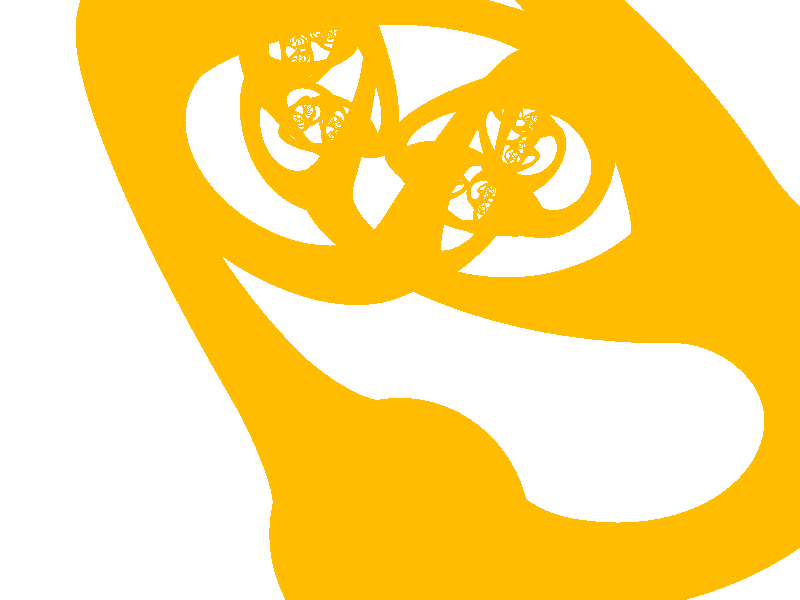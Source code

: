 #include "colors.inc"
#include "textures.inc"
#include "transforms.inc"

#if(clock_on =1)
#declare Clock = clock;
#else
#declare Clock = 0.8;
#end

#declare TargetPos = <-0.33,3.35,0>;

#macro Step(A,B)
  max(0,min(1,(Clock-A)/(B-A)))
#end
#macro SmoothStep(A,B)
  #local T = Step(A,B);
  (T*T*(3-2*T))
#end

#declare CameraPos = TargetPos + 
      <2-5*SmoothStep(0.1,0.3)+8.0*SmoothStep(0.5,0.7)-4*SmoothStep(0.7,0.95),4,-4>  
    * exp(-3.0*(SmoothStep(0.1,0.6)-SmoothStep(0.6,0.9))) ;


camera {
  location CameraPos
  // right x*1280/720 
  look_at <0,2.5,0>
  angle 55
} 

#declare MaxLevel = 8*Step(0,0.8) - 2*Step(0.85,1.0);
#declare MaxLevelF = MaxLevel-floor(MaxLevel);

/*
camera {
  location <0,-0.8,-10>
  look_at -y*0.8
  angle 40
}
*/

// Create an infinite sphere around scene and allow any pigment on it
sky_sphere {
  pigment {
    gradient y
    color_map { [0.0 color rgb <0.7,0.7,1.0>] [1.0 color blue 0.5] }
  }
}



light_source{
  <0.5,10,-4> White
  area_light 0.1*x,0.1*y,4,4
}



// light_source{<-3,10,-3> White}
// light_source{TargetPos White shadowless}

light_source { #local T = 0.1; CameraPos*(1-T)+TargetPos*T White shadowless }
plane {y,-.9 pigment {White}}

#declare Sqrt_3 = sqrt(3);

#macro Crv(C,T)
  #local IT = 1-T;
  #local P01 = IT*C[0]+T*C[1];
  #local P12 = IT*C[1]+T*C[2];
  #local P23 = IT*C[2]+T*C[3];
  #local P012 = IT*P01+T*P12;
  #local P123 = IT*P12+T*P23;
  (IT*P012+T*P123)  
#end

#declare H_A = 3.5;
#declare H_C = 1.95+0.10;
#declare H_S = 0.45;


#declare H_F = -ln(H_S);
#declare H_B = H_A*H_S*0.75;
#declare H_A0 = H_C/sqrt(3);

#macro MakeCrv(P,E0,E1,S)
  #local C = array[4];
  #local C[0] = P;
  #local C[1] = P + S*(E0*H_A0 + E1*H_C);
  #local C[2] = P + S*(E0*H_A + E1*H_C);
  #local C[3] = P + S*(E0*H_A + E1*H_B);
  C  
#end




#macro Horn(P,E0,E1,E2,S,L)
  #local C0 = MakeCrv(P,E0,E1,S);
  #local C1 = MakeCrv(P,E0,-E1,S);
  
  sphere {P, 0.5*S, -1 }
  #local TMax = 1;
  #if(L+1>MaxLevel)
    #local TMax = MaxLevelF;
  #end
  
  #local N = 2 + floor(TMax * 80 + L*4); 
  #local i = 1;
  #while(i<N)
    #local T = TMax * i/(N-1); 
    #local R = 0.7 * S * exp(-T*H_F) * (1-0.5*4*T*(1-T));
    sphere {Crv(C0,T), R 1 }
    sphere {Crv(C1,T), R 1 }
    #local i=i+1;
  #end
  #if(L+1<MaxLevel)
    #local S1 = S * H_S;
    Horn(C0[3],-E1,E0,E2,S1,L+1)
    Horn(C1[3], E1,E2,E0,S1,L+1)
  #end  
#end

#macro HornPos(P,E0,E1,E2,S,L)
  #local Ret = P;
  #if(L>0)
    #local S1 = S * H_S;
    #local Ret = HornPos(P + S*(E0*H_A + E1*H_B),-E1,E0,E2,S1,L-1);
  #else
    #local Ret = P + S*E0*H_A;
  #end  
  Ret
#end

#declare Root_P0 = <0,0,0>;
#declare Root_E0 = <0,1,0>;
#declare Root_E1 = <1,0,0>;
#declare Root_E2 = <0,0,1>;
#declare Root_S = 1;

union {

  blob {
      
    Horn(Root_P0,Root_E0,Root_E1,Root_E2,Root_S,0)
    sphere {0,1.5 2.5}
    texture {
      pigment {Orange}
      finish {
        ambient 0.6
        diffuse 0.4
        specular 0.8
        roughness 0.003      
      } 
     normal {bumps 0.25 scale 0.012 }
    }
  }
  

}



//#declare TargetPos = HornPos(Root_P0,Root_E0,Root_E1,Root_E2,Root_S,6);
//#debug concat(str(TargetPos.x,5,2),",",str(TargetPos.y,5,2),",",str(TargetPos.z,5,2),"\n")

